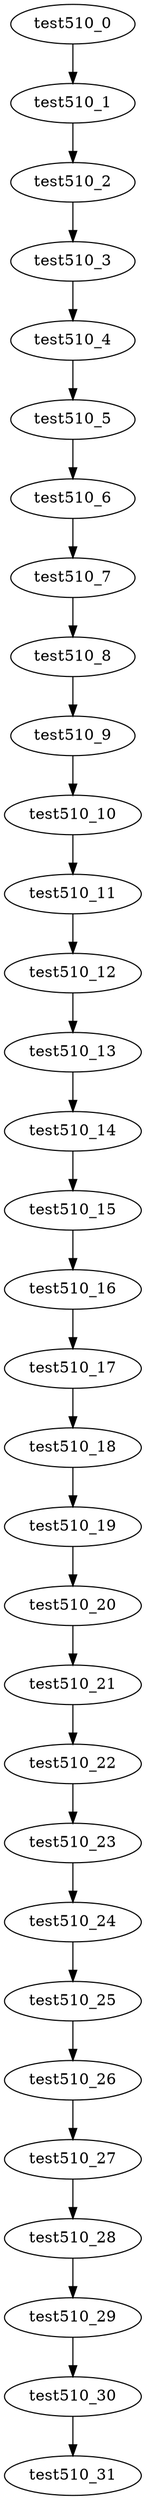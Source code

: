 digraph G {
test510_0->test510_1;
test510_1->test510_2;
test510_2->test510_3;
test510_3->test510_4;
test510_4->test510_5;
test510_5->test510_6;
test510_6->test510_7;
test510_7->test510_8;
test510_8->test510_9;
test510_9->test510_10;
test510_10->test510_11;
test510_11->test510_12;
test510_12->test510_13;
test510_13->test510_14;
test510_14->test510_15;
test510_15->test510_16;
test510_16->test510_17;
test510_17->test510_18;
test510_18->test510_19;
test510_19->test510_20;
test510_20->test510_21;
test510_21->test510_22;
test510_22->test510_23;
test510_23->test510_24;
test510_24->test510_25;
test510_25->test510_26;
test510_26->test510_27;
test510_27->test510_28;
test510_28->test510_29;
test510_29->test510_30;
test510_30->test510_31;

}
